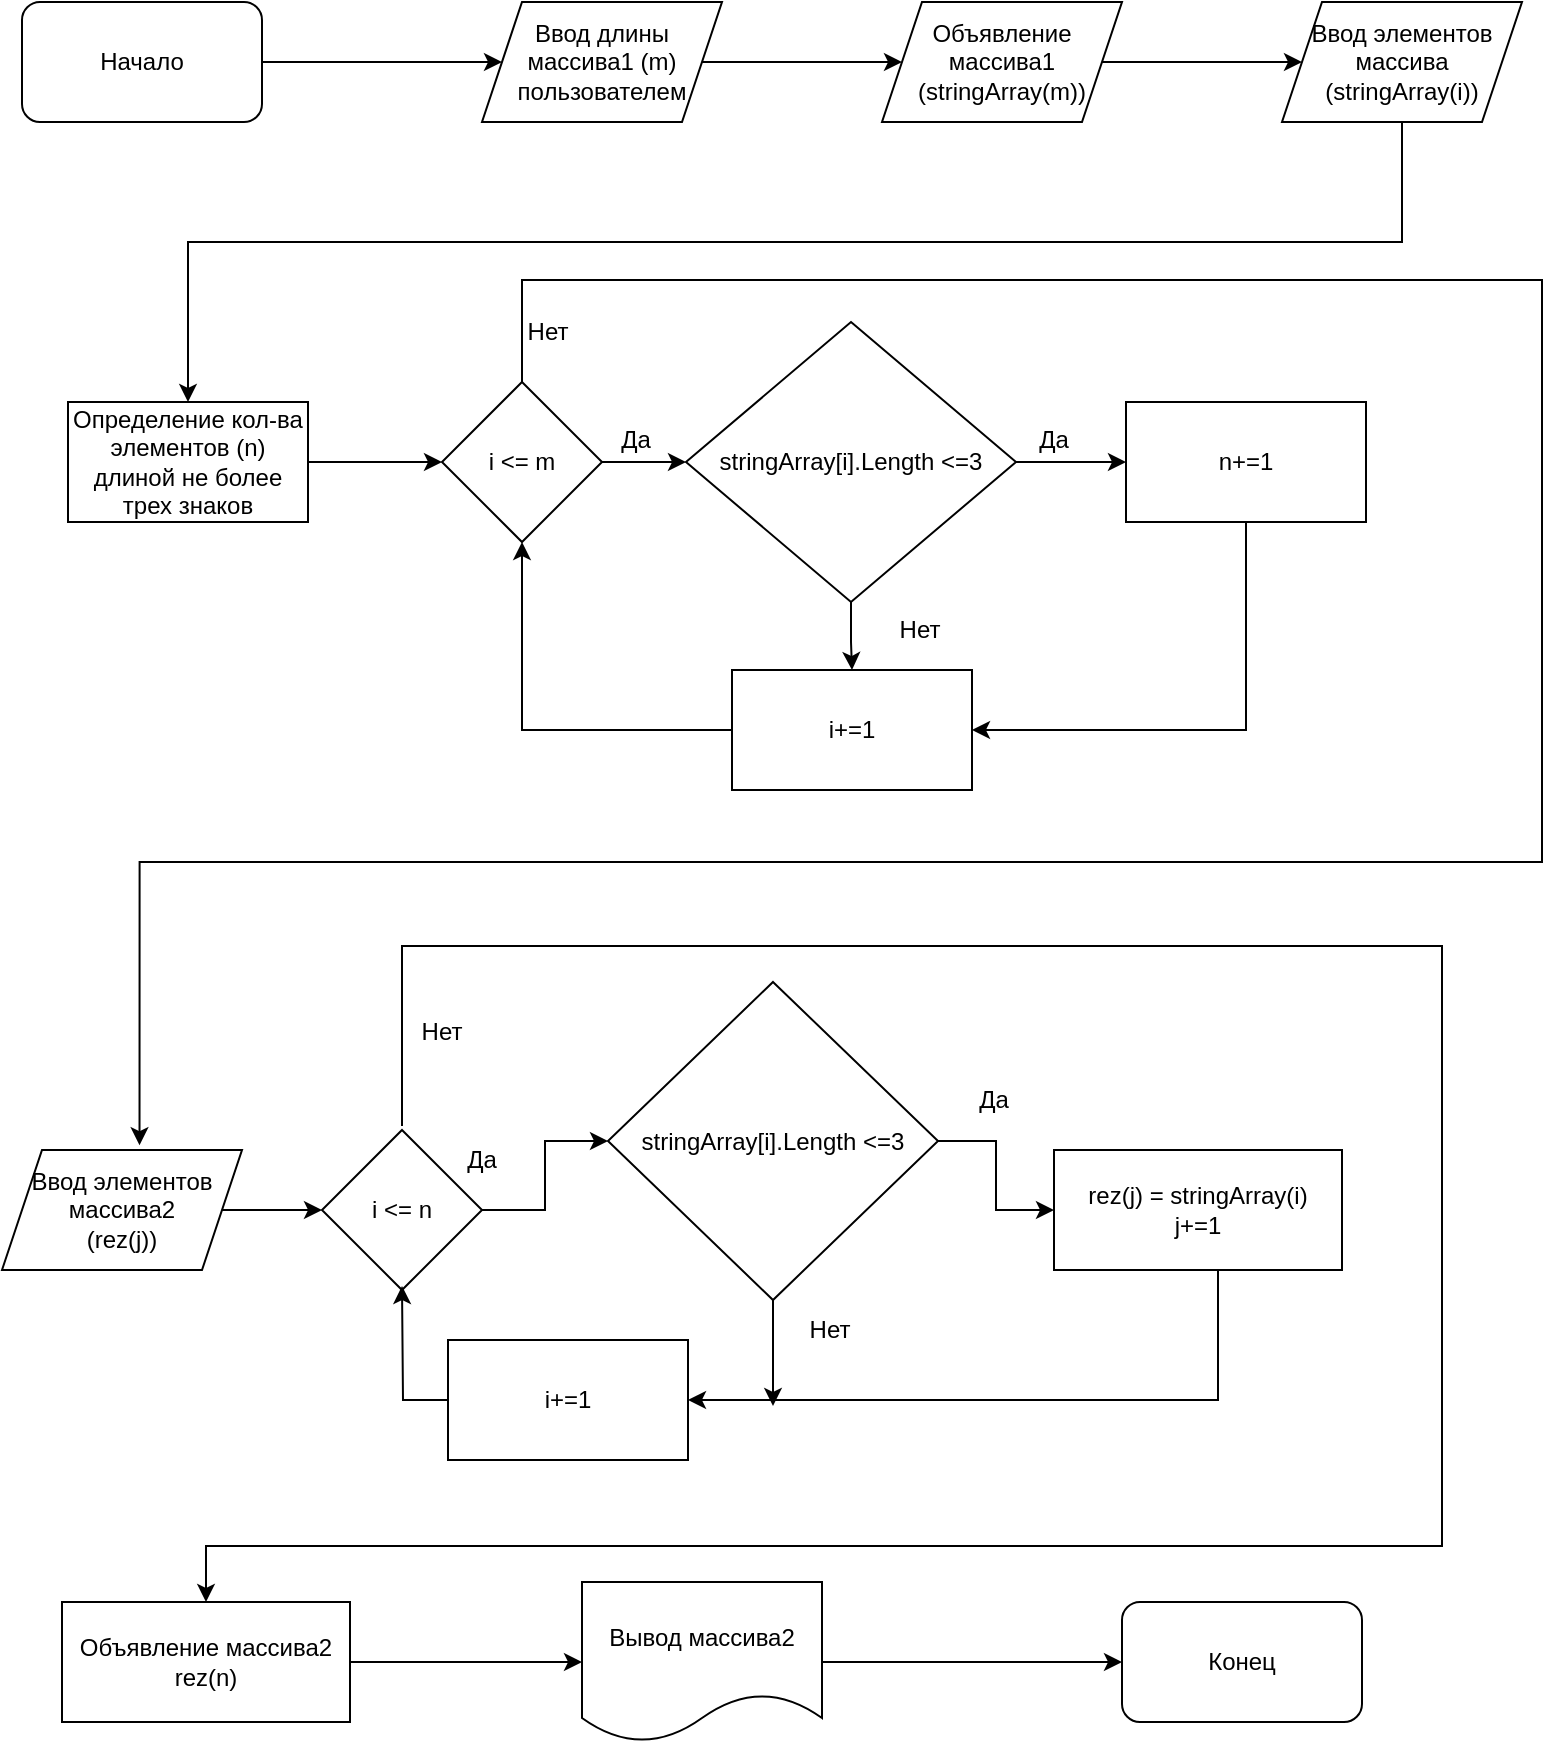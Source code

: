 <mxfile version="24.0.4" type="device">
  <diagram name="Страница — 1" id="J4cWz2XL7vqtSTi2bnI6">
    <mxGraphModel dx="1042" dy="577" grid="1" gridSize="10" guides="1" tooltips="1" connect="1" arrows="1" fold="1" page="1" pageScale="1" pageWidth="827" pageHeight="1169" math="0" shadow="0">
      <root>
        <mxCell id="0" />
        <mxCell id="1" parent="0" />
        <mxCell id="8uJd290ljV_phInDk9Ym-1" value="" style="edgeStyle=orthogonalEdgeStyle;rounded=0;orthogonalLoop=1;jettySize=auto;html=1;" parent="1" source="CVfh6qN30NfIl68zEqBo-1" target="CVfh6qN30NfIl68zEqBo-2" edge="1">
          <mxGeometry relative="1" as="geometry" />
        </mxCell>
        <mxCell id="CVfh6qN30NfIl68zEqBo-1" value="Начало" style="rounded=1;whiteSpace=wrap;html=1;" parent="1" vertex="1">
          <mxGeometry x="40" y="40" width="120" height="60" as="geometry" />
        </mxCell>
        <mxCell id="8uJd290ljV_phInDk9Ym-2" value="" style="edgeStyle=orthogonalEdgeStyle;rounded=0;orthogonalLoop=1;jettySize=auto;html=1;" parent="1" source="CVfh6qN30NfIl68zEqBo-2" target="CVfh6qN30NfIl68zEqBo-3" edge="1">
          <mxGeometry relative="1" as="geometry" />
        </mxCell>
        <mxCell id="CVfh6qN30NfIl68zEqBo-2" value="Ввод длины массива1 (m) пользователем" style="shape=parallelogram;perimeter=parallelogramPerimeter;whiteSpace=wrap;html=1;fixedSize=1;" parent="1" vertex="1">
          <mxGeometry x="270" y="40" width="120" height="60" as="geometry" />
        </mxCell>
        <mxCell id="8uJd290ljV_phInDk9Ym-3" value="" style="edgeStyle=orthogonalEdgeStyle;rounded=0;orthogonalLoop=1;jettySize=auto;html=1;" parent="1" source="CVfh6qN30NfIl68zEqBo-3" target="CVfh6qN30NfIl68zEqBo-4" edge="1">
          <mxGeometry relative="1" as="geometry" />
        </mxCell>
        <mxCell id="CVfh6qN30NfIl68zEqBo-3" value="Объявление массива1&lt;div&gt;(&lt;span style=&quot;background-color: initial;&quot;&gt;stringArray(m))&lt;/span&gt;&lt;/div&gt;" style="shape=parallelogram;perimeter=parallelogramPerimeter;whiteSpace=wrap;html=1;fixedSize=1;" parent="1" vertex="1">
          <mxGeometry x="470" y="40" width="120" height="60" as="geometry" />
        </mxCell>
        <mxCell id="CVfh6qN30NfIl68zEqBo-45" style="edgeStyle=orthogonalEdgeStyle;rounded=0;orthogonalLoop=1;jettySize=auto;html=1;entryX=0.5;entryY=0;entryDx=0;entryDy=0;" parent="1" source="CVfh6qN30NfIl68zEqBo-4" target="CVfh6qN30NfIl68zEqBo-9" edge="1">
          <mxGeometry relative="1" as="geometry">
            <mxPoint x="710" y="160" as="targetPoint" />
            <Array as="points">
              <mxPoint x="730" y="160" />
              <mxPoint x="123" y="160" />
            </Array>
          </mxGeometry>
        </mxCell>
        <mxCell id="CVfh6qN30NfIl68zEqBo-4" value="Ввод элементов массива&lt;div&gt;(&lt;span style=&quot;background-color: initial;&quot;&gt;stringArray(i))&lt;/span&gt;&lt;/div&gt;" style="shape=parallelogram;perimeter=parallelogramPerimeter;whiteSpace=wrap;html=1;fixedSize=1;" parent="1" vertex="1">
          <mxGeometry x="670" y="40" width="120" height="60" as="geometry" />
        </mxCell>
        <mxCell id="CVfh6qN30NfIl68zEqBo-23" style="edgeStyle=orthogonalEdgeStyle;rounded=0;orthogonalLoop=1;jettySize=auto;html=1;entryX=1;entryY=0.5;entryDx=0;entryDy=0;" parent="1" source="CVfh6qN30NfIl68zEqBo-6" target="CVfh6qN30NfIl68zEqBo-17" edge="1">
          <mxGeometry relative="1" as="geometry">
            <mxPoint x="582" y="414" as="targetPoint" />
            <Array as="points">
              <mxPoint x="652" y="404" />
            </Array>
          </mxGeometry>
        </mxCell>
        <mxCell id="CVfh6qN30NfIl68zEqBo-6" value="n+=1" style="rounded=0;whiteSpace=wrap;html=1;" parent="1" vertex="1">
          <mxGeometry x="592" y="240" width="120" height="60" as="geometry" />
        </mxCell>
        <mxCell id="CVfh6qN30NfIl68zEqBo-24" value="" style="edgeStyle=orthogonalEdgeStyle;rounded=0;orthogonalLoop=1;jettySize=auto;html=1;" parent="1" source="CVfh6qN30NfIl68zEqBo-7" target="CVfh6qN30NfIl68zEqBo-12" edge="1">
          <mxGeometry relative="1" as="geometry" />
        </mxCell>
        <mxCell id="CVfh6qN30NfIl68zEqBo-42" value="" style="edgeStyle=orthogonalEdgeStyle;rounded=0;orthogonalLoop=1;jettySize=auto;html=1;entryX=0.573;entryY=-0.04;entryDx=0;entryDy=0;entryPerimeter=0;exitX=0.5;exitY=0;exitDx=0;exitDy=0;" parent="1" source="CVfh6qN30NfIl68zEqBo-7" target="CVfh6qN30NfIl68zEqBo-28" edge="1">
          <mxGeometry relative="1" as="geometry">
            <mxPoint x="301" y="229" as="sourcePoint" />
            <mxPoint x="760" y="470" as="targetPoint" />
            <Array as="points">
              <mxPoint x="290" y="229" />
              <mxPoint x="290" y="179" />
              <mxPoint x="800" y="179" />
              <mxPoint x="800" y="470" />
              <mxPoint x="99" y="470" />
            </Array>
          </mxGeometry>
        </mxCell>
        <mxCell id="CVfh6qN30NfIl68zEqBo-7" value="i &amp;lt;= m" style="rhombus;whiteSpace=wrap;html=1;" parent="1" vertex="1">
          <mxGeometry x="250" y="230" width="80" height="80" as="geometry" />
        </mxCell>
        <mxCell id="CVfh6qN30NfIl68zEqBo-25" value="" style="edgeStyle=orthogonalEdgeStyle;rounded=0;orthogonalLoop=1;jettySize=auto;html=1;" parent="1" source="CVfh6qN30NfIl68zEqBo-9" target="CVfh6qN30NfIl68zEqBo-7" edge="1">
          <mxGeometry relative="1" as="geometry" />
        </mxCell>
        <mxCell id="CVfh6qN30NfIl68zEqBo-9" value="Определение кол-ва элементов (n) длиной не более трех знаков" style="rounded=0;whiteSpace=wrap;html=1;" parent="1" vertex="1">
          <mxGeometry x="63" y="240" width="120" height="60" as="geometry" />
        </mxCell>
        <mxCell id="CVfh6qN30NfIl68zEqBo-13" value="" style="edgeStyle=orthogonalEdgeStyle;rounded=0;orthogonalLoop=1;jettySize=auto;html=1;" parent="1" source="CVfh6qN30NfIl68zEqBo-12" target="CVfh6qN30NfIl68zEqBo-6" edge="1">
          <mxGeometry relative="1" as="geometry" />
        </mxCell>
        <mxCell id="CVfh6qN30NfIl68zEqBo-21" value="" style="edgeStyle=orthogonalEdgeStyle;rounded=0;orthogonalLoop=1;jettySize=auto;html=1;" parent="1" source="CVfh6qN30NfIl68zEqBo-12" target="CVfh6qN30NfIl68zEqBo-17" edge="1">
          <mxGeometry relative="1" as="geometry" />
        </mxCell>
        <mxCell id="CVfh6qN30NfIl68zEqBo-12" value="stringArray[i].Length &amp;lt;=3" style="rhombus;whiteSpace=wrap;html=1;" parent="1" vertex="1">
          <mxGeometry x="372" y="200" width="165" height="140" as="geometry" />
        </mxCell>
        <mxCell id="CVfh6qN30NfIl68zEqBo-14" value="Да" style="text;html=1;align=center;verticalAlign=middle;whiteSpace=wrap;rounded=0;" parent="1" vertex="1">
          <mxGeometry x="526" y="244" width="60" height="30" as="geometry" />
        </mxCell>
        <mxCell id="CVfh6qN30NfIl68zEqBo-22" style="edgeStyle=orthogonalEdgeStyle;rounded=0;orthogonalLoop=1;jettySize=auto;html=1;entryX=0.5;entryY=1;entryDx=0;entryDy=0;" parent="1" source="CVfh6qN30NfIl68zEqBo-17" target="CVfh6qN30NfIl68zEqBo-7" edge="1">
          <mxGeometry relative="1" as="geometry">
            <mxPoint x="292" y="324" as="targetPoint" />
          </mxGeometry>
        </mxCell>
        <mxCell id="CVfh6qN30NfIl68zEqBo-17" value="i+=1" style="rounded=0;whiteSpace=wrap;html=1;" parent="1" vertex="1">
          <mxGeometry x="395" y="374" width="120" height="60" as="geometry" />
        </mxCell>
        <mxCell id="CVfh6qN30NfIl68zEqBo-37" value="" style="edgeStyle=orthogonalEdgeStyle;rounded=0;orthogonalLoop=1;jettySize=auto;html=1;" parent="1" source="CVfh6qN30NfIl68zEqBo-26" target="CVfh6qN30NfIl68zEqBo-29" edge="1">
          <mxGeometry relative="1" as="geometry" />
        </mxCell>
        <mxCell id="CVfh6qN30NfIl68zEqBo-26" value="i &amp;lt;= n" style="rhombus;whiteSpace=wrap;html=1;" parent="1" vertex="1">
          <mxGeometry x="190" y="604" width="80" height="80" as="geometry" />
        </mxCell>
        <mxCell id="8uJd290ljV_phInDk9Ym-7" value="" style="edgeStyle=orthogonalEdgeStyle;rounded=0;orthogonalLoop=1;jettySize=auto;html=1;" parent="1" source="CVfh6qN30NfIl68zEqBo-28" target="CVfh6qN30NfIl68zEqBo-26" edge="1">
          <mxGeometry relative="1" as="geometry" />
        </mxCell>
        <mxCell id="CVfh6qN30NfIl68zEqBo-28" value="Ввод элементов массива2&lt;div&gt;(&lt;span style=&quot;background-color: initial;&quot;&gt;rez(j))&lt;/span&gt;&lt;/div&gt;" style="shape=parallelogram;perimeter=parallelogramPerimeter;whiteSpace=wrap;html=1;fixedSize=1;" parent="1" vertex="1">
          <mxGeometry x="30" y="614" width="120" height="60" as="geometry" />
        </mxCell>
        <mxCell id="CVfh6qN30NfIl68zEqBo-38" value="" style="edgeStyle=orthogonalEdgeStyle;rounded=0;orthogonalLoop=1;jettySize=auto;html=1;" parent="1" source="CVfh6qN30NfIl68zEqBo-29" target="CVfh6qN30NfIl68zEqBo-30" edge="1">
          <mxGeometry relative="1" as="geometry" />
        </mxCell>
        <mxCell id="CVfh6qN30NfIl68zEqBo-41" style="edgeStyle=orthogonalEdgeStyle;rounded=0;orthogonalLoop=1;jettySize=auto;html=1;" parent="1" source="CVfh6qN30NfIl68zEqBo-29" edge="1">
          <mxGeometry relative="1" as="geometry">
            <mxPoint x="415.5" y="742" as="targetPoint" />
          </mxGeometry>
        </mxCell>
        <mxCell id="CVfh6qN30NfIl68zEqBo-29" value="stringArray[i].Length &amp;lt;=3" style="rhombus;whiteSpace=wrap;html=1;" parent="1" vertex="1">
          <mxGeometry x="333" y="530" width="165" height="159" as="geometry" />
        </mxCell>
        <mxCell id="CVfh6qN30NfIl68zEqBo-35" style="edgeStyle=orthogonalEdgeStyle;rounded=0;orthogonalLoop=1;jettySize=auto;html=1;entryX=0.5;entryY=0;entryDx=0;entryDy=0;" parent="1" target="CVfh6qN30NfIl68zEqBo-32" edge="1">
          <mxGeometry relative="1" as="geometry">
            <mxPoint x="130" y="812" as="targetPoint" />
            <mxPoint x="230" y="602" as="sourcePoint" />
            <Array as="points">
              <mxPoint x="230" y="512" />
              <mxPoint x="750" y="512" />
              <mxPoint x="750" y="812" />
              <mxPoint x="132" y="812" />
            </Array>
          </mxGeometry>
        </mxCell>
        <mxCell id="CVfh6qN30NfIl68zEqBo-39" style="edgeStyle=orthogonalEdgeStyle;rounded=0;orthogonalLoop=1;jettySize=auto;html=1;entryX=1;entryY=0.5;entryDx=0;entryDy=0;" parent="1" target="CVfh6qN30NfIl68zEqBo-31" edge="1">
          <mxGeometry relative="1" as="geometry">
            <mxPoint x="630" y="762" as="targetPoint" />
            <mxPoint x="638" y="674" as="sourcePoint" />
            <Array as="points">
              <mxPoint x="638" y="739" />
            </Array>
          </mxGeometry>
        </mxCell>
        <mxCell id="CVfh6qN30NfIl68zEqBo-30" value="rez(j) = stringArray(i)&lt;div&gt;j+=1&lt;/div&gt;" style="rounded=0;whiteSpace=wrap;html=1;" parent="1" vertex="1">
          <mxGeometry x="556" y="614" width="144" height="60" as="geometry" />
        </mxCell>
        <mxCell id="CVfh6qN30NfIl68zEqBo-36" style="edgeStyle=orthogonalEdgeStyle;rounded=0;orthogonalLoop=1;jettySize=auto;html=1;" parent="1" source="CVfh6qN30NfIl68zEqBo-31" edge="1">
          <mxGeometry relative="1" as="geometry">
            <mxPoint x="230" y="682" as="targetPoint" />
          </mxGeometry>
        </mxCell>
        <mxCell id="CVfh6qN30NfIl68zEqBo-31" value="i+=1" style="rounded=0;whiteSpace=wrap;html=1;" parent="1" vertex="1">
          <mxGeometry x="253" y="709" width="120" height="60" as="geometry" />
        </mxCell>
        <mxCell id="8uJd290ljV_phInDk9Ym-12" value="" style="edgeStyle=orthogonalEdgeStyle;rounded=0;orthogonalLoop=1;jettySize=auto;html=1;" parent="1" source="CVfh6qN30NfIl68zEqBo-32" target="CVfh6qN30NfIl68zEqBo-33" edge="1">
          <mxGeometry relative="1" as="geometry" />
        </mxCell>
        <mxCell id="CVfh6qN30NfIl68zEqBo-32" value="Объявление массива2 rez(n)" style="rounded=0;whiteSpace=wrap;html=1;" parent="1" vertex="1">
          <mxGeometry x="60" y="840" width="144" height="60" as="geometry" />
        </mxCell>
        <mxCell id="8uJd290ljV_phInDk9Ym-13" style="edgeStyle=orthogonalEdgeStyle;rounded=0;orthogonalLoop=1;jettySize=auto;html=1;entryX=0;entryY=0.5;entryDx=0;entryDy=0;" parent="1" source="CVfh6qN30NfIl68zEqBo-33" target="CVfh6qN30NfIl68zEqBo-34" edge="1">
          <mxGeometry relative="1" as="geometry" />
        </mxCell>
        <mxCell id="CVfh6qN30NfIl68zEqBo-33" value="Вывод массива2" style="shape=document;whiteSpace=wrap;html=1;boundedLbl=1;" parent="1" vertex="1">
          <mxGeometry x="320" y="830" width="120" height="80" as="geometry" />
        </mxCell>
        <mxCell id="CVfh6qN30NfIl68zEqBo-34" value="Конец" style="rounded=1;whiteSpace=wrap;html=1;" parent="1" vertex="1">
          <mxGeometry x="590" y="840" width="120" height="60" as="geometry" />
        </mxCell>
        <mxCell id="8uJd290ljV_phInDk9Ym-4" value="Нет" style="text;html=1;align=center;verticalAlign=middle;whiteSpace=wrap;rounded=0;" parent="1" vertex="1">
          <mxGeometry x="459" y="339" width="60" height="30" as="geometry" />
        </mxCell>
        <mxCell id="8uJd290ljV_phInDk9Ym-5" value="Да" style="text;html=1;align=center;verticalAlign=middle;whiteSpace=wrap;rounded=0;" parent="1" vertex="1">
          <mxGeometry x="317" y="244" width="60" height="30" as="geometry" />
        </mxCell>
        <mxCell id="8uJd290ljV_phInDk9Ym-6" value="Нет" style="text;html=1;align=center;verticalAlign=middle;whiteSpace=wrap;rounded=0;" parent="1" vertex="1">
          <mxGeometry x="273" y="190" width="60" height="30" as="geometry" />
        </mxCell>
        <mxCell id="8uJd290ljV_phInDk9Ym-8" value="Да" style="text;html=1;align=center;verticalAlign=middle;whiteSpace=wrap;rounded=0;" parent="1" vertex="1">
          <mxGeometry x="496" y="574" width="60" height="30" as="geometry" />
        </mxCell>
        <mxCell id="8uJd290ljV_phInDk9Ym-9" value="Да" style="text;html=1;align=center;verticalAlign=middle;whiteSpace=wrap;rounded=0;" parent="1" vertex="1">
          <mxGeometry x="240" y="604" width="60" height="30" as="geometry" />
        </mxCell>
        <mxCell id="8uJd290ljV_phInDk9Ym-10" value="Нет" style="text;html=1;align=center;verticalAlign=middle;whiteSpace=wrap;rounded=0;" parent="1" vertex="1">
          <mxGeometry x="414" y="689" width="60" height="30" as="geometry" />
        </mxCell>
        <mxCell id="8uJd290ljV_phInDk9Ym-11" value="Нет" style="text;html=1;align=center;verticalAlign=middle;whiteSpace=wrap;rounded=0;" parent="1" vertex="1">
          <mxGeometry x="220" y="540" width="60" height="30" as="geometry" />
        </mxCell>
      </root>
    </mxGraphModel>
  </diagram>
</mxfile>
